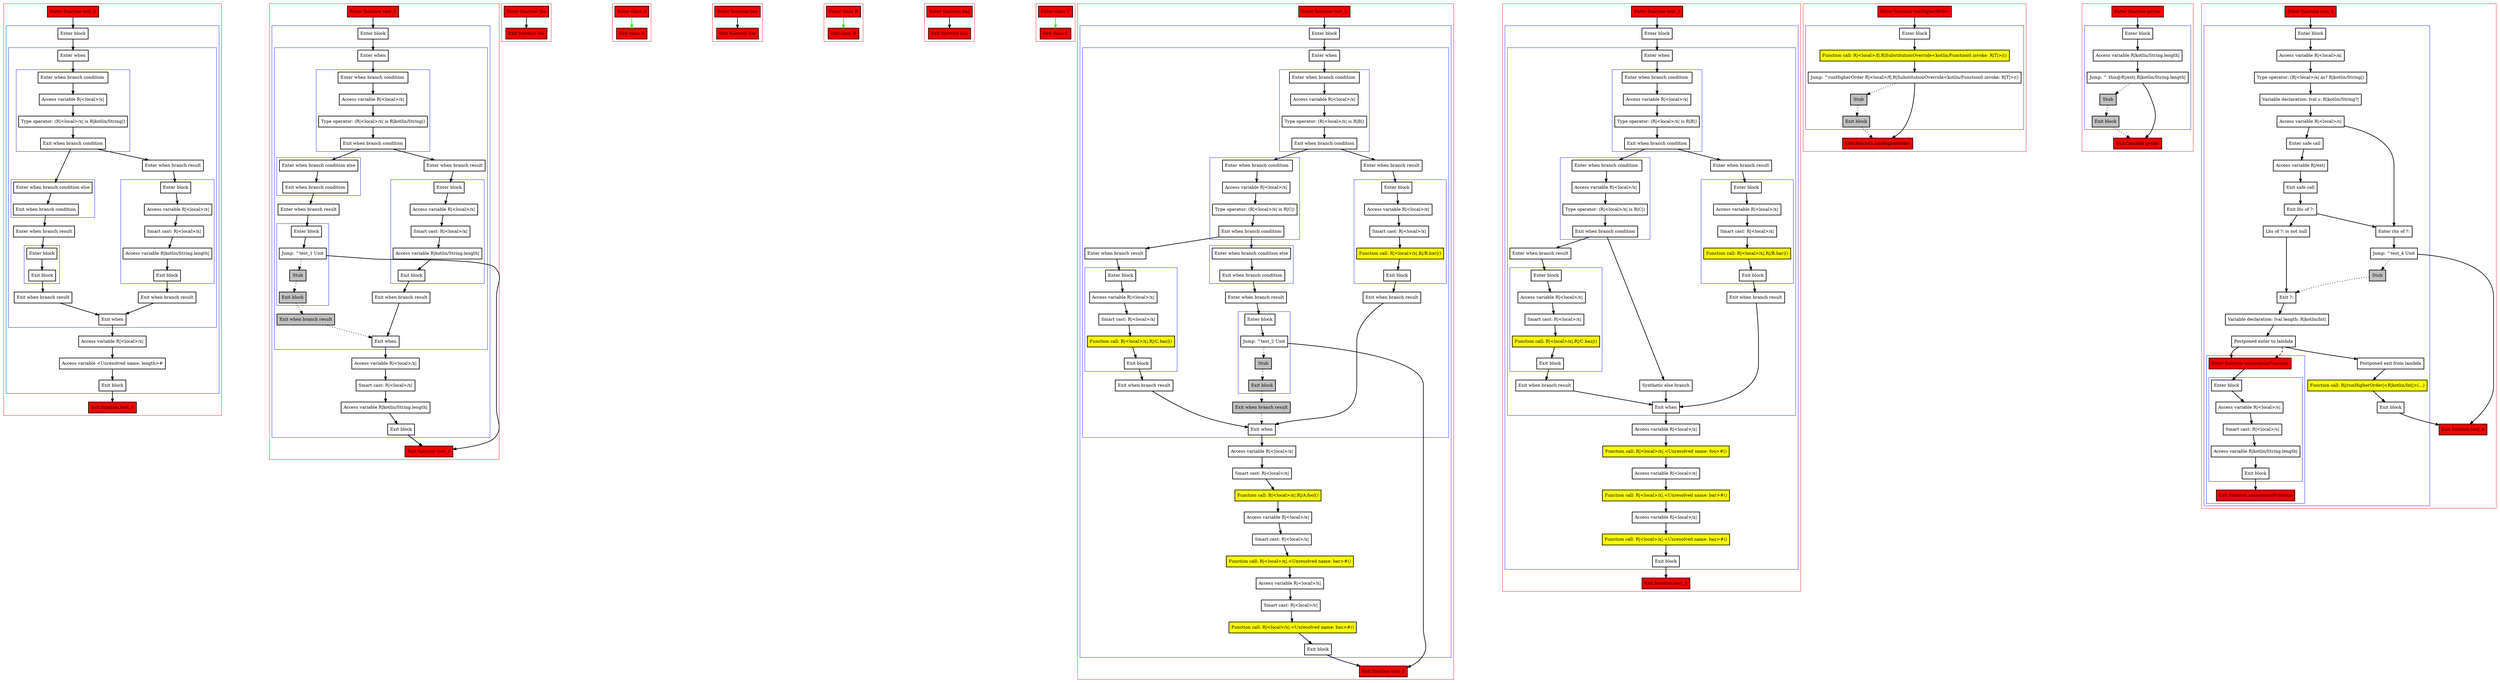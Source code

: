 digraph returns_kt {
    graph [nodesep=3]
    node [shape=box penwidth=2]
    edge [penwidth=2]

    subgraph cluster_0 {
        color=red
        0 [label="Enter function test_0" style="filled" fillcolor=red];
        subgraph cluster_1 {
            color=blue
            1 [label="Enter block"];
            subgraph cluster_2 {
                color=blue
                2 [label="Enter when"];
                subgraph cluster_3 {
                    color=blue
                    3 [label="Enter when branch condition "];
                    4 [label="Access variable R|<local>/x|"];
                    5 [label="Type operator: (R|<local>/x| is R|kotlin/String|)"];
                    6 [label="Exit when branch condition"];
                }
                subgraph cluster_4 {
                    color=blue
                    7 [label="Enter when branch condition else"];
                    8 [label="Exit when branch condition"];
                }
                9 [label="Enter when branch result"];
                subgraph cluster_5 {
                    color=blue
                    10 [label="Enter block"];
                    11 [label="Exit block"];
                }
                12 [label="Exit when branch result"];
                13 [label="Enter when branch result"];
                subgraph cluster_6 {
                    color=blue
                    14 [label="Enter block"];
                    15 [label="Access variable R|<local>/x|"];
                    16 [label="Smart cast: R|<local>/x|"];
                    17 [label="Access variable R|kotlin/String.length|"];
                    18 [label="Exit block"];
                }
                19 [label="Exit when branch result"];
                20 [label="Exit when"];
            }
            21 [label="Access variable R|<local>/x|"];
            22 [label="Access variable <Unresolved name: length>#"];
            23 [label="Exit block"];
        }
        24 [label="Exit function test_0" style="filled" fillcolor=red];
    }
    0 -> {1};
    1 -> {2};
    2 -> {3};
    3 -> {4};
    4 -> {5};
    5 -> {6};
    6 -> {13 7};
    7 -> {8};
    8 -> {9};
    9 -> {10};
    10 -> {11};
    11 -> {12};
    12 -> {20};
    13 -> {14};
    14 -> {15};
    15 -> {16};
    16 -> {17};
    17 -> {18};
    18 -> {19};
    19 -> {20};
    20 -> {21};
    21 -> {22};
    22 -> {23};
    23 -> {24};

    subgraph cluster_7 {
        color=red
        25 [label="Enter function test_1" style="filled" fillcolor=red];
        subgraph cluster_8 {
            color=blue
            26 [label="Enter block"];
            subgraph cluster_9 {
                color=blue
                27 [label="Enter when"];
                subgraph cluster_10 {
                    color=blue
                    28 [label="Enter when branch condition "];
                    29 [label="Access variable R|<local>/x|"];
                    30 [label="Type operator: (R|<local>/x| is R|kotlin/String|)"];
                    31 [label="Exit when branch condition"];
                }
                subgraph cluster_11 {
                    color=blue
                    32 [label="Enter when branch condition else"];
                    33 [label="Exit when branch condition"];
                }
                34 [label="Enter when branch result"];
                subgraph cluster_12 {
                    color=blue
                    35 [label="Enter block"];
                    36 [label="Jump: ^test_1 Unit"];
                    37 [label="Stub" style="filled" fillcolor=gray];
                    38 [label="Exit block" style="filled" fillcolor=gray];
                }
                39 [label="Exit when branch result" style="filled" fillcolor=gray];
                40 [label="Enter when branch result"];
                subgraph cluster_13 {
                    color=blue
                    41 [label="Enter block"];
                    42 [label="Access variable R|<local>/x|"];
                    43 [label="Smart cast: R|<local>/x|"];
                    44 [label="Access variable R|kotlin/String.length|"];
                    45 [label="Exit block"];
                }
                46 [label="Exit when branch result"];
                47 [label="Exit when"];
            }
            48 [label="Access variable R|<local>/x|"];
            49 [label="Smart cast: R|<local>/x|"];
            50 [label="Access variable R|kotlin/String.length|"];
            51 [label="Exit block"];
        }
        52 [label="Exit function test_1" style="filled" fillcolor=red];
    }
    25 -> {26};
    26 -> {27};
    27 -> {28};
    28 -> {29};
    29 -> {30};
    30 -> {31};
    31 -> {40 32};
    32 -> {33};
    33 -> {34};
    34 -> {35};
    35 -> {36};
    36 -> {52};
    36 -> {37} [style=dotted];
    37 -> {38} [style=dotted];
    38 -> {39} [style=dotted];
    39 -> {47} [style=dotted];
    40 -> {41};
    41 -> {42};
    42 -> {43};
    43 -> {44};
    44 -> {45};
    45 -> {46};
    46 -> {47};
    47 -> {48};
    48 -> {49};
    49 -> {50};
    50 -> {51};
    51 -> {52};

    subgraph cluster_14 {
        color=red
        53 [label="Enter function foo" style="filled" fillcolor=red];
        54 [label="Exit function foo" style="filled" fillcolor=red];
    }
    53 -> {54};

    subgraph cluster_15 {
        color=red
        55 [label="Enter class A" style="filled" fillcolor=red];
        56 [label="Exit class A" style="filled" fillcolor=red];
    }
    55 -> {56} [color=green];

    subgraph cluster_16 {
        color=red
        57 [label="Enter function bar" style="filled" fillcolor=red];
        58 [label="Exit function bar" style="filled" fillcolor=red];
    }
    57 -> {58};

    subgraph cluster_17 {
        color=red
        59 [label="Enter class B" style="filled" fillcolor=red];
        60 [label="Exit class B" style="filled" fillcolor=red];
    }
    59 -> {60} [color=green];

    subgraph cluster_18 {
        color=red
        61 [label="Enter function baz" style="filled" fillcolor=red];
        62 [label="Exit function baz" style="filled" fillcolor=red];
    }
    61 -> {62};

    subgraph cluster_19 {
        color=red
        63 [label="Enter class C" style="filled" fillcolor=red];
        64 [label="Exit class C" style="filled" fillcolor=red];
    }
    63 -> {64} [color=green];

    subgraph cluster_20 {
        color=red
        65 [label="Enter function test_2" style="filled" fillcolor=red];
        subgraph cluster_21 {
            color=blue
            66 [label="Enter block"];
            subgraph cluster_22 {
                color=blue
                67 [label="Enter when"];
                subgraph cluster_23 {
                    color=blue
                    68 [label="Enter when branch condition "];
                    69 [label="Access variable R|<local>/x|"];
                    70 [label="Type operator: (R|<local>/x| is R|B|)"];
                    71 [label="Exit when branch condition"];
                }
                subgraph cluster_24 {
                    color=blue
                    72 [label="Enter when branch condition "];
                    73 [label="Access variable R|<local>/x|"];
                    74 [label="Type operator: (R|<local>/x| is R|C|)"];
                    75 [label="Exit when branch condition"];
                }
                subgraph cluster_25 {
                    color=blue
                    76 [label="Enter when branch condition else"];
                    77 [label="Exit when branch condition"];
                }
                78 [label="Enter when branch result"];
                subgraph cluster_26 {
                    color=blue
                    79 [label="Enter block"];
                    80 [label="Jump: ^test_2 Unit"];
                    81 [label="Stub" style="filled" fillcolor=gray];
                    82 [label="Exit block" style="filled" fillcolor=gray];
                }
                83 [label="Exit when branch result" style="filled" fillcolor=gray];
                84 [label="Enter when branch result"];
                subgraph cluster_27 {
                    color=blue
                    85 [label="Enter block"];
                    86 [label="Access variable R|<local>/x|"];
                    87 [label="Smart cast: R|<local>/x|"];
                    88 [label="Function call: R|<local>/x|.R|/C.baz|()" style="filled" fillcolor=yellow];
                    89 [label="Exit block"];
                }
                90 [label="Exit when branch result"];
                91 [label="Enter when branch result"];
                subgraph cluster_28 {
                    color=blue
                    92 [label="Enter block"];
                    93 [label="Access variable R|<local>/x|"];
                    94 [label="Smart cast: R|<local>/x|"];
                    95 [label="Function call: R|<local>/x|.R|/B.bar|()" style="filled" fillcolor=yellow];
                    96 [label="Exit block"];
                }
                97 [label="Exit when branch result"];
                98 [label="Exit when"];
            }
            99 [label="Access variable R|<local>/x|"];
            100 [label="Smart cast: R|<local>/x|"];
            101 [label="Function call: R|<local>/x|.R|/A.foo|()" style="filled" fillcolor=yellow];
            102 [label="Access variable R|<local>/x|"];
            103 [label="Smart cast: R|<local>/x|"];
            104 [label="Function call: R|<local>/x|.<Unresolved name: bar>#()" style="filled" fillcolor=yellow];
            105 [label="Access variable R|<local>/x|"];
            106 [label="Smart cast: R|<local>/x|"];
            107 [label="Function call: R|<local>/x|.<Unresolved name: baz>#()" style="filled" fillcolor=yellow];
            108 [label="Exit block"];
        }
        109 [label="Exit function test_2" style="filled" fillcolor=red];
    }
    65 -> {66};
    66 -> {67};
    67 -> {68};
    68 -> {69};
    69 -> {70};
    70 -> {71};
    71 -> {91 72};
    72 -> {73};
    73 -> {74};
    74 -> {75};
    75 -> {84 76};
    76 -> {77};
    77 -> {78};
    78 -> {79};
    79 -> {80};
    80 -> {109};
    80 -> {81} [style=dotted];
    81 -> {82} [style=dotted];
    82 -> {83} [style=dotted];
    83 -> {98} [style=dotted];
    84 -> {85};
    85 -> {86};
    86 -> {87};
    87 -> {88};
    88 -> {89};
    89 -> {90};
    90 -> {98};
    91 -> {92};
    92 -> {93};
    93 -> {94};
    94 -> {95};
    95 -> {96};
    96 -> {97};
    97 -> {98};
    98 -> {99};
    99 -> {100};
    100 -> {101};
    101 -> {102};
    102 -> {103};
    103 -> {104};
    104 -> {105};
    105 -> {106};
    106 -> {107};
    107 -> {108};
    108 -> {109};

    subgraph cluster_29 {
        color=red
        110 [label="Enter function test_3" style="filled" fillcolor=red];
        subgraph cluster_30 {
            color=blue
            111 [label="Enter block"];
            subgraph cluster_31 {
                color=blue
                112 [label="Enter when"];
                subgraph cluster_32 {
                    color=blue
                    113 [label="Enter when branch condition "];
                    114 [label="Access variable R|<local>/x|"];
                    115 [label="Type operator: (R|<local>/x| is R|B|)"];
                    116 [label="Exit when branch condition"];
                }
                subgraph cluster_33 {
                    color=blue
                    117 [label="Enter when branch condition "];
                    118 [label="Access variable R|<local>/x|"];
                    119 [label="Type operator: (R|<local>/x| is R|C|)"];
                    120 [label="Exit when branch condition"];
                }
                121 [label="Synthetic else branch"];
                122 [label="Enter when branch result"];
                subgraph cluster_34 {
                    color=blue
                    123 [label="Enter block"];
                    124 [label="Access variable R|<local>/x|"];
                    125 [label="Smart cast: R|<local>/x|"];
                    126 [label="Function call: R|<local>/x|.R|/C.baz|()" style="filled" fillcolor=yellow];
                    127 [label="Exit block"];
                }
                128 [label="Exit when branch result"];
                129 [label="Enter when branch result"];
                subgraph cluster_35 {
                    color=blue
                    130 [label="Enter block"];
                    131 [label="Access variable R|<local>/x|"];
                    132 [label="Smart cast: R|<local>/x|"];
                    133 [label="Function call: R|<local>/x|.R|/B.bar|()" style="filled" fillcolor=yellow];
                    134 [label="Exit block"];
                }
                135 [label="Exit when branch result"];
                136 [label="Exit when"];
            }
            137 [label="Access variable R|<local>/x|"];
            138 [label="Function call: R|<local>/x|.<Unresolved name: foo>#()" style="filled" fillcolor=yellow];
            139 [label="Access variable R|<local>/x|"];
            140 [label="Function call: R|<local>/x|.<Unresolved name: bar>#()" style="filled" fillcolor=yellow];
            141 [label="Access variable R|<local>/x|"];
            142 [label="Function call: R|<local>/x|.<Unresolved name: baz>#()" style="filled" fillcolor=yellow];
            143 [label="Exit block"];
        }
        144 [label="Exit function test_3" style="filled" fillcolor=red];
    }
    110 -> {111};
    111 -> {112};
    112 -> {113};
    113 -> {114};
    114 -> {115};
    115 -> {116};
    116 -> {129 117};
    117 -> {118};
    118 -> {119};
    119 -> {120};
    120 -> {122 121};
    121 -> {136};
    122 -> {123};
    123 -> {124};
    124 -> {125};
    125 -> {126};
    126 -> {127};
    127 -> {128};
    128 -> {136};
    129 -> {130};
    130 -> {131};
    131 -> {132};
    132 -> {133};
    133 -> {134};
    134 -> {135};
    135 -> {136};
    136 -> {137};
    137 -> {138};
    138 -> {139};
    139 -> {140};
    140 -> {141};
    141 -> {142};
    142 -> {143};
    143 -> {144};

    subgraph cluster_36 {
        color=red
        145 [label="Enter function runHigherOrder" style="filled" fillcolor=red];
        subgraph cluster_37 {
            color=blue
            146 [label="Enter block"];
            147 [label="Function call: R|<local>/f|.R|SubstitutionOverride<kotlin/Function0.invoke: R|T|>|()" style="filled" fillcolor=yellow];
            148 [label="Jump: ^runHigherOrder R|<local>/f|.R|SubstitutionOverride<kotlin/Function0.invoke: R|T|>|()"];
            149 [label="Stub" style="filled" fillcolor=gray];
            150 [label="Exit block" style="filled" fillcolor=gray];
        }
        151 [label="Exit function runHigherOrder" style="filled" fillcolor=red];
    }
    145 -> {146};
    146 -> {147};
    147 -> {148};
    148 -> {151};
    148 -> {149} [style=dotted];
    149 -> {150} [style=dotted];
    150 -> {151} [style=dotted];

    subgraph cluster_38 {
        color=red
        152 [label="Enter function getter" style="filled" fillcolor=red];
        subgraph cluster_39 {
            color=blue
            153 [label="Enter block"];
            154 [label="Access variable R|kotlin/String.length|"];
            155 [label="Jump: ^ this@R|/ext|.R|kotlin/String.length|"];
            156 [label="Stub" style="filled" fillcolor=gray];
            157 [label="Exit block" style="filled" fillcolor=gray];
        }
        158 [label="Exit function getter" style="filled" fillcolor=red];
    }
    152 -> {153};
    153 -> {154};
    154 -> {155};
    155 -> {158};
    155 -> {156} [style=dotted];
    156 -> {157} [style=dotted];
    157 -> {158} [style=dotted];

    subgraph cluster_40 {
        color=red
        159 [label="Enter function test_4" style="filled" fillcolor=red];
        subgraph cluster_41 {
            color=blue
            160 [label="Enter block"];
            161 [label="Access variable R|<local>/a|"];
            162 [label="Type operator: (R|<local>/a| as? R|kotlin/String|)"];
            163 [label="Variable declaration: lval s: R|kotlin/String?|"];
            164 [label="Access variable R|<local>/s|"];
            165 [label="Enter safe call"];
            166 [label="Access variable R|/ext|"];
            167 [label="Exit safe call"];
            168 [label="Exit lhs of ?:"];
            169 [label="Enter rhs of ?:"];
            170 [label="Jump: ^test_4 Unit"];
            171 [label="Stub" style="filled" fillcolor=gray];
            172 [label="Lhs of ?: is not null"];
            173 [label="Exit ?:"];
            174 [label="Variable declaration: lval length: R|kotlin/Int|"];
            175 [label="Postponed enter to lambda"];
            subgraph cluster_42 {
                color=blue
                180 [label="Enter function anonymousFunction" style="filled" fillcolor=red];
                subgraph cluster_43 {
                    color=blue
                    181 [label="Enter block"];
                    182 [label="Access variable R|<local>/s|"];
                    183 [label="Smart cast: R|<local>/s|"];
                    184 [label="Access variable R|kotlin/String.length|"];
                    185 [label="Exit block"];
                }
                186 [label="Exit function anonymousFunction" style="filled" fillcolor=red];
            }
            176 [label="Postponed exit from lambda"];
            177 [label="Function call: R|/runHigherOrder|<R|kotlin/Int|>(...)" style="filled" fillcolor=yellow];
            178 [label="Exit block"];
        }
        179 [label="Exit function test_4" style="filled" fillcolor=red];
    }
    159 -> {160};
    160 -> {161};
    161 -> {162};
    162 -> {163};
    163 -> {164};
    164 -> {165 169};
    165 -> {166};
    166 -> {167};
    167 -> {168};
    168 -> {172 169};
    169 -> {170};
    170 -> {179};
    170 -> {171} [style=dotted];
    171 -> {173} [style=dotted];
    172 -> {173};
    173 -> {174};
    174 -> {175};
    175 -> {176 180};
    175 -> {180} [style=dashed];
    176 -> {177};
    177 -> {178};
    178 -> {179};
    180 -> {181};
    181 -> {182};
    182 -> {183};
    183 -> {184};
    184 -> {185};
    185 -> {186};

}
